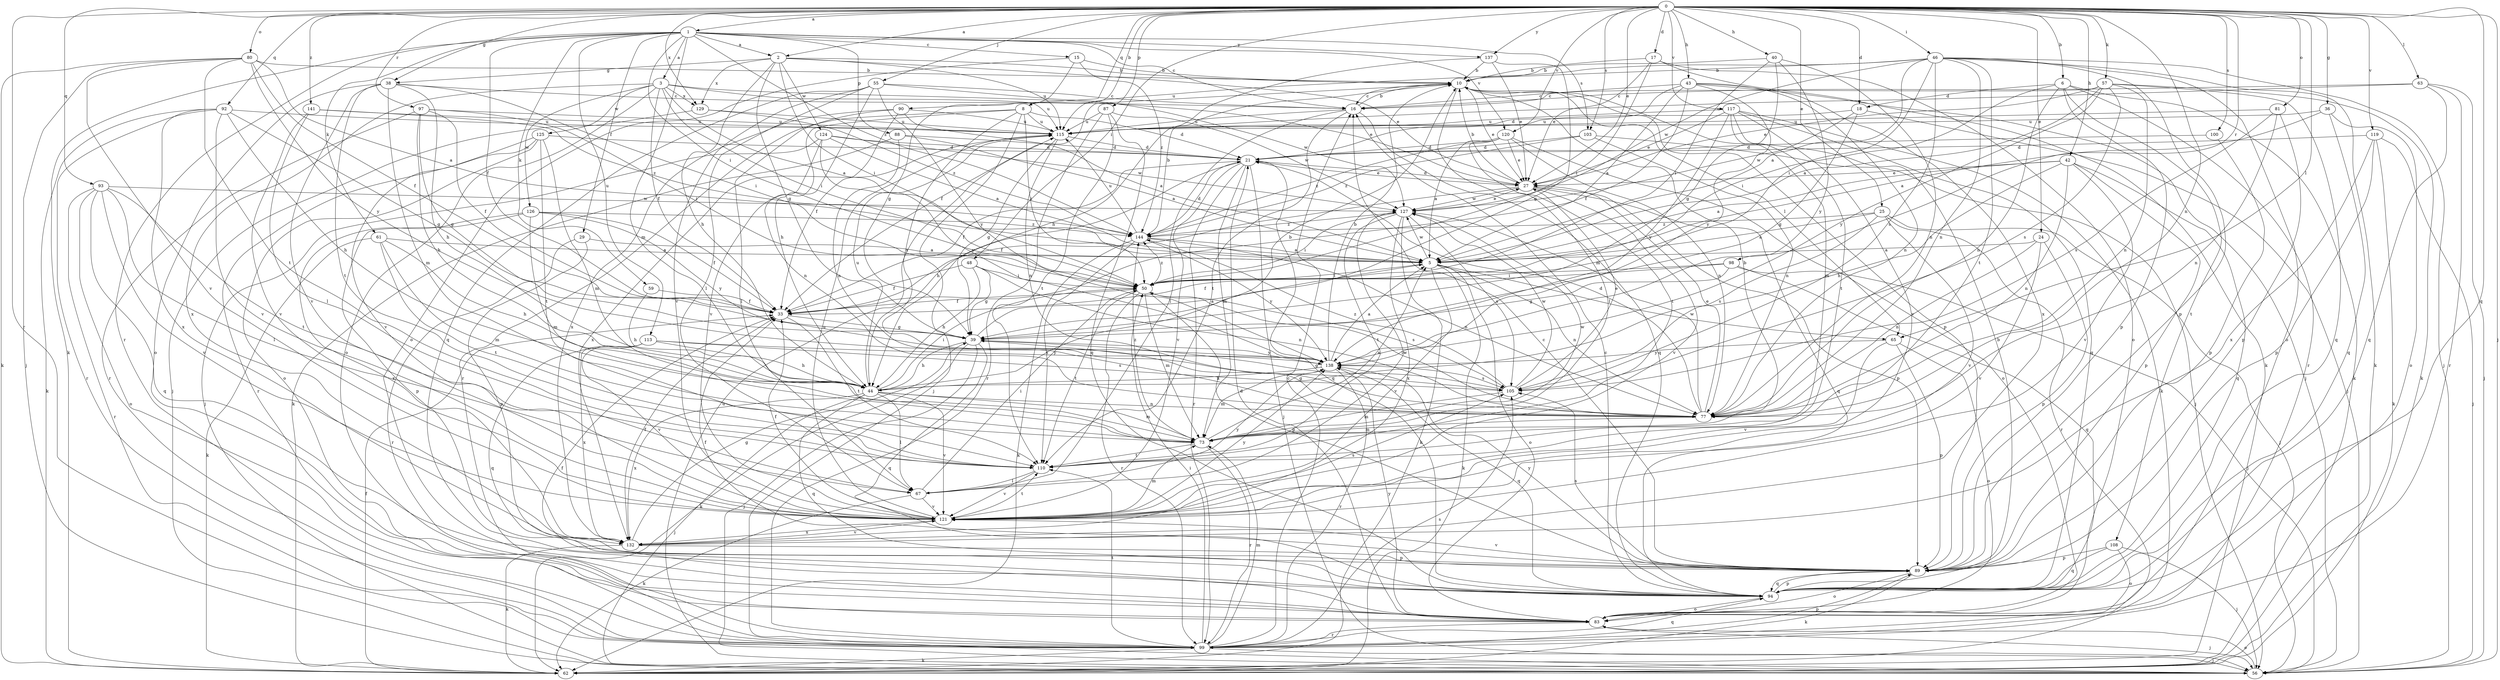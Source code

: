 strict digraph  {
0;
1;
2;
3;
5;
6;
8;
10;
15;
16;
17;
18;
21;
24;
25;
27;
29;
33;
36;
38;
39;
40;
42;
43;
44;
46;
48;
50;
55;
56;
57;
59;
61;
62;
63;
65;
67;
73;
77;
80;
81;
83;
87;
88;
89;
90;
92;
93;
94;
97;
98;
99;
100;
103;
105;
108;
110;
113;
115;
117;
119;
120;
121;
124;
125;
126;
127;
129;
132;
137;
138;
141;
144;
0 -> 1  [label=a];
0 -> 2  [label=a];
0 -> 6  [label=b];
0 -> 8  [label=b];
0 -> 17  [label=d];
0 -> 18  [label=d];
0 -> 24  [label=e];
0 -> 25  [label=e];
0 -> 27  [label=e];
0 -> 36  [label=g];
0 -> 38  [label=g];
0 -> 40  [label=h];
0 -> 42  [label=h];
0 -> 43  [label=h];
0 -> 46  [label=i];
0 -> 48  [label=i];
0 -> 55  [label=j];
0 -> 56  [label=j];
0 -> 57  [label=k];
0 -> 63  [label=l];
0 -> 65  [label=l];
0 -> 77  [label=n];
0 -> 80  [label=o];
0 -> 81  [label=o];
0 -> 87  [label=p];
0 -> 90  [label=q];
0 -> 92  [label=q];
0 -> 93  [label=q];
0 -> 94  [label=q];
0 -> 97  [label=r];
0 -> 98  [label=r];
0 -> 99  [label=r];
0 -> 100  [label=s];
0 -> 103  [label=s];
0 -> 117  [label=v];
0 -> 119  [label=v];
0 -> 120  [label=v];
0 -> 129  [label=x];
0 -> 137  [label=y];
0 -> 141  [label=z];
1 -> 2  [label=a];
1 -> 3  [label=a];
1 -> 15  [label=c];
1 -> 16  [label=c];
1 -> 29  [label=f];
1 -> 33  [label=f];
1 -> 50  [label=i];
1 -> 59  [label=k];
1 -> 61  [label=k];
1 -> 62  [label=k];
1 -> 73  [label=m];
1 -> 88  [label=p];
1 -> 99  [label=r];
1 -> 103  [label=s];
1 -> 113  [label=u];
1 -> 120  [label=v];
1 -> 137  [label=y];
1 -> 144  [label=z];
2 -> 10  [label=b];
2 -> 27  [label=e];
2 -> 38  [label=g];
2 -> 39  [label=g];
2 -> 44  [label=h];
2 -> 50  [label=i];
2 -> 115  [label=u];
2 -> 124  [label=w];
2 -> 129  [label=x];
3 -> 5  [label=a];
3 -> 27  [label=e];
3 -> 33  [label=f];
3 -> 50  [label=i];
3 -> 83  [label=o];
3 -> 115  [label=u];
3 -> 125  [label=w];
3 -> 126  [label=w];
3 -> 129  [label=x];
3 -> 132  [label=x];
5 -> 50  [label=i];
5 -> 62  [label=k];
5 -> 65  [label=l];
5 -> 77  [label=n];
5 -> 83  [label=o];
5 -> 121  [label=v];
5 -> 127  [label=w];
6 -> 18  [label=d];
6 -> 50  [label=i];
6 -> 62  [label=k];
6 -> 77  [label=n];
6 -> 89  [label=p];
6 -> 99  [label=r];
6 -> 108  [label=t];
8 -> 21  [label=d];
8 -> 50  [label=i];
8 -> 56  [label=j];
8 -> 99  [label=r];
8 -> 105  [label=s];
8 -> 115  [label=u];
8 -> 121  [label=v];
10 -> 16  [label=c];
10 -> 27  [label=e];
10 -> 33  [label=f];
10 -> 65  [label=l];
10 -> 73  [label=m];
10 -> 89  [label=p];
15 -> 10  [label=b];
15 -> 39  [label=g];
15 -> 83  [label=o];
15 -> 144  [label=z];
16 -> 10  [label=b];
16 -> 67  [label=l];
16 -> 94  [label=q];
16 -> 110  [label=t];
16 -> 115  [label=u];
17 -> 10  [label=b];
17 -> 27  [label=e];
17 -> 50  [label=i];
17 -> 62  [label=k];
17 -> 83  [label=o];
18 -> 39  [label=g];
18 -> 56  [label=j];
18 -> 115  [label=u];
18 -> 127  [label=w];
21 -> 27  [label=e];
21 -> 33  [label=f];
21 -> 44  [label=h];
21 -> 56  [label=j];
21 -> 73  [label=m];
21 -> 94  [label=q];
21 -> 99  [label=r];
21 -> 121  [label=v];
24 -> 5  [label=a];
24 -> 77  [label=n];
24 -> 89  [label=p];
24 -> 121  [label=v];
25 -> 5  [label=a];
25 -> 56  [label=j];
25 -> 99  [label=r];
25 -> 105  [label=s];
25 -> 121  [label=v];
25 -> 144  [label=z];
27 -> 10  [label=b];
27 -> 21  [label=d];
27 -> 33  [label=f];
27 -> 89  [label=p];
27 -> 94  [label=q];
27 -> 121  [label=v];
27 -> 127  [label=w];
29 -> 5  [label=a];
29 -> 89  [label=p];
29 -> 99  [label=r];
33 -> 39  [label=g];
33 -> 110  [label=t];
36 -> 5  [label=a];
36 -> 83  [label=o];
36 -> 94  [label=q];
36 -> 115  [label=u];
38 -> 16  [label=c];
38 -> 44  [label=h];
38 -> 50  [label=i];
38 -> 73  [label=m];
38 -> 83  [label=o];
38 -> 110  [label=t];
38 -> 121  [label=v];
39 -> 5  [label=a];
39 -> 44  [label=h];
39 -> 56  [label=j];
39 -> 62  [label=k];
39 -> 94  [label=q];
39 -> 138  [label=y];
40 -> 10  [label=b];
40 -> 39  [label=g];
40 -> 50  [label=i];
40 -> 77  [label=n];
40 -> 138  [label=y];
42 -> 5  [label=a];
42 -> 27  [label=e];
42 -> 44  [label=h];
42 -> 77  [label=n];
42 -> 89  [label=p];
42 -> 94  [label=q];
42 -> 121  [label=v];
43 -> 5  [label=a];
43 -> 16  [label=c];
43 -> 21  [label=d];
43 -> 33  [label=f];
43 -> 56  [label=j];
43 -> 77  [label=n];
43 -> 132  [label=x];
43 -> 138  [label=y];
44 -> 10  [label=b];
44 -> 50  [label=i];
44 -> 56  [label=j];
44 -> 67  [label=l];
44 -> 73  [label=m];
44 -> 77  [label=n];
44 -> 94  [label=q];
44 -> 115  [label=u];
44 -> 121  [label=v];
44 -> 132  [label=x];
46 -> 5  [label=a];
46 -> 10  [label=b];
46 -> 50  [label=i];
46 -> 56  [label=j];
46 -> 62  [label=k];
46 -> 77  [label=n];
46 -> 83  [label=o];
46 -> 89  [label=p];
46 -> 105  [label=s];
46 -> 110  [label=t];
46 -> 115  [label=u];
46 -> 127  [label=w];
48 -> 33  [label=f];
48 -> 39  [label=g];
48 -> 44  [label=h];
48 -> 50  [label=i];
48 -> 77  [label=n];
50 -> 33  [label=f];
50 -> 73  [label=m];
50 -> 89  [label=p];
50 -> 99  [label=r];
50 -> 105  [label=s];
50 -> 110  [label=t];
50 -> 144  [label=z];
55 -> 16  [label=c];
55 -> 44  [label=h];
55 -> 67  [label=l];
55 -> 94  [label=q];
55 -> 121  [label=v];
55 -> 127  [label=w];
55 -> 138  [label=y];
56 -> 83  [label=o];
56 -> 115  [label=u];
57 -> 5  [label=a];
57 -> 16  [label=c];
57 -> 27  [label=e];
57 -> 62  [label=k];
57 -> 77  [label=n];
57 -> 94  [label=q];
57 -> 105  [label=s];
57 -> 138  [label=y];
59 -> 33  [label=f];
59 -> 44  [label=h];
61 -> 5  [label=a];
61 -> 44  [label=h];
61 -> 62  [label=k];
61 -> 73  [label=m];
61 -> 110  [label=t];
62 -> 33  [label=f];
63 -> 16  [label=c];
63 -> 56  [label=j];
63 -> 94  [label=q];
63 -> 99  [label=r];
63 -> 115  [label=u];
65 -> 83  [label=o];
65 -> 89  [label=p];
65 -> 121  [label=v];
65 -> 138  [label=y];
67 -> 50  [label=i];
67 -> 62  [label=k];
67 -> 121  [label=v];
67 -> 127  [label=w];
67 -> 138  [label=y];
73 -> 5  [label=a];
73 -> 10  [label=b];
73 -> 99  [label=r];
73 -> 110  [label=t];
73 -> 127  [label=w];
73 -> 144  [label=z];
77 -> 21  [label=d];
77 -> 27  [label=e];
77 -> 39  [label=g];
77 -> 50  [label=i];
77 -> 73  [label=m];
77 -> 127  [label=w];
80 -> 5  [label=a];
80 -> 10  [label=b];
80 -> 33  [label=f];
80 -> 56  [label=j];
80 -> 62  [label=k];
80 -> 110  [label=t];
80 -> 121  [label=v];
80 -> 138  [label=y];
81 -> 77  [label=n];
81 -> 89  [label=p];
81 -> 105  [label=s];
81 -> 115  [label=u];
83 -> 21  [label=d];
83 -> 33  [label=f];
83 -> 56  [label=j];
83 -> 99  [label=r];
83 -> 138  [label=y];
87 -> 94  [label=q];
87 -> 99  [label=r];
87 -> 110  [label=t];
87 -> 115  [label=u];
87 -> 127  [label=w];
88 -> 5  [label=a];
88 -> 21  [label=d];
88 -> 62  [label=k];
88 -> 77  [label=n];
89 -> 16  [label=c];
89 -> 33  [label=f];
89 -> 62  [label=k];
89 -> 83  [label=o];
89 -> 94  [label=q];
89 -> 105  [label=s];
89 -> 121  [label=v];
89 -> 138  [label=y];
90 -> 5  [label=a];
90 -> 33  [label=f];
90 -> 67  [label=l];
90 -> 115  [label=u];
90 -> 132  [label=x];
92 -> 39  [label=g];
92 -> 44  [label=h];
92 -> 62  [label=k];
92 -> 99  [label=r];
92 -> 115  [label=u];
92 -> 121  [label=v];
92 -> 132  [label=x];
93 -> 67  [label=l];
93 -> 83  [label=o];
93 -> 94  [label=q];
93 -> 99  [label=r];
93 -> 110  [label=t];
93 -> 121  [label=v];
93 -> 127  [label=w];
94 -> 10  [label=b];
94 -> 16  [label=c];
94 -> 83  [label=o];
94 -> 89  [label=p];
97 -> 33  [label=f];
97 -> 39  [label=g];
97 -> 44  [label=h];
97 -> 50  [label=i];
97 -> 99  [label=r];
97 -> 115  [label=u];
98 -> 33  [label=f];
98 -> 39  [label=g];
98 -> 50  [label=i];
98 -> 56  [label=j];
98 -> 94  [label=q];
99 -> 16  [label=c];
99 -> 50  [label=i];
99 -> 56  [label=j];
99 -> 62  [label=k];
99 -> 73  [label=m];
99 -> 89  [label=p];
99 -> 94  [label=q];
99 -> 105  [label=s];
99 -> 110  [label=t];
100 -> 21  [label=d];
100 -> 89  [label=p];
103 -> 21  [label=d];
103 -> 56  [label=j];
103 -> 77  [label=n];
103 -> 144  [label=z];
105 -> 27  [label=e];
105 -> 39  [label=g];
105 -> 73  [label=m];
105 -> 127  [label=w];
105 -> 144  [label=z];
108 -> 56  [label=j];
108 -> 83  [label=o];
108 -> 89  [label=p];
108 -> 94  [label=q];
110 -> 67  [label=l];
110 -> 121  [label=v];
113 -> 44  [label=h];
113 -> 94  [label=q];
113 -> 105  [label=s];
113 -> 121  [label=v];
113 -> 132  [label=x];
113 -> 138  [label=y];
115 -> 21  [label=d];
115 -> 39  [label=g];
115 -> 77  [label=n];
115 -> 132  [label=x];
117 -> 27  [label=e];
117 -> 62  [label=k];
117 -> 73  [label=m];
117 -> 94  [label=q];
117 -> 110  [label=t];
117 -> 115  [label=u];
117 -> 121  [label=v];
117 -> 138  [label=y];
119 -> 21  [label=d];
119 -> 56  [label=j];
119 -> 62  [label=k];
119 -> 89  [label=p];
119 -> 132  [label=x];
120 -> 5  [label=a];
120 -> 21  [label=d];
120 -> 27  [label=e];
120 -> 77  [label=n];
120 -> 83  [label=o];
120 -> 110  [label=t];
120 -> 144  [label=z];
121 -> 33  [label=f];
121 -> 73  [label=m];
121 -> 105  [label=s];
121 -> 110  [label=t];
121 -> 115  [label=u];
121 -> 132  [label=x];
121 -> 138  [label=y];
124 -> 5  [label=a];
124 -> 21  [label=d];
124 -> 56  [label=j];
124 -> 77  [label=n];
124 -> 127  [label=w];
124 -> 138  [label=y];
125 -> 21  [label=d];
125 -> 73  [label=m];
125 -> 83  [label=o];
125 -> 99  [label=r];
125 -> 110  [label=t];
125 -> 121  [label=v];
126 -> 33  [label=f];
126 -> 73  [label=m];
126 -> 89  [label=p];
126 -> 132  [label=x];
126 -> 138  [label=y];
126 -> 144  [label=z];
127 -> 27  [label=e];
127 -> 50  [label=i];
127 -> 62  [label=k];
127 -> 105  [label=s];
127 -> 110  [label=t];
127 -> 132  [label=x];
127 -> 144  [label=z];
129 -> 56  [label=j];
129 -> 115  [label=u];
129 -> 144  [label=z];
132 -> 33  [label=f];
132 -> 39  [label=g];
132 -> 62  [label=k];
132 -> 89  [label=p];
132 -> 121  [label=v];
137 -> 10  [label=b];
137 -> 27  [label=e];
137 -> 39  [label=g];
137 -> 44  [label=h];
138 -> 5  [label=a];
138 -> 10  [label=b];
138 -> 44  [label=h];
138 -> 73  [label=m];
138 -> 94  [label=q];
138 -> 99  [label=r];
138 -> 105  [label=s];
141 -> 67  [label=l];
141 -> 115  [label=u];
141 -> 121  [label=v];
141 -> 144  [label=z];
144 -> 5  [label=a];
144 -> 10  [label=b];
144 -> 21  [label=d];
144 -> 62  [label=k];
144 -> 77  [label=n];
144 -> 110  [label=t];
144 -> 115  [label=u];
144 -> 138  [label=y];
}
